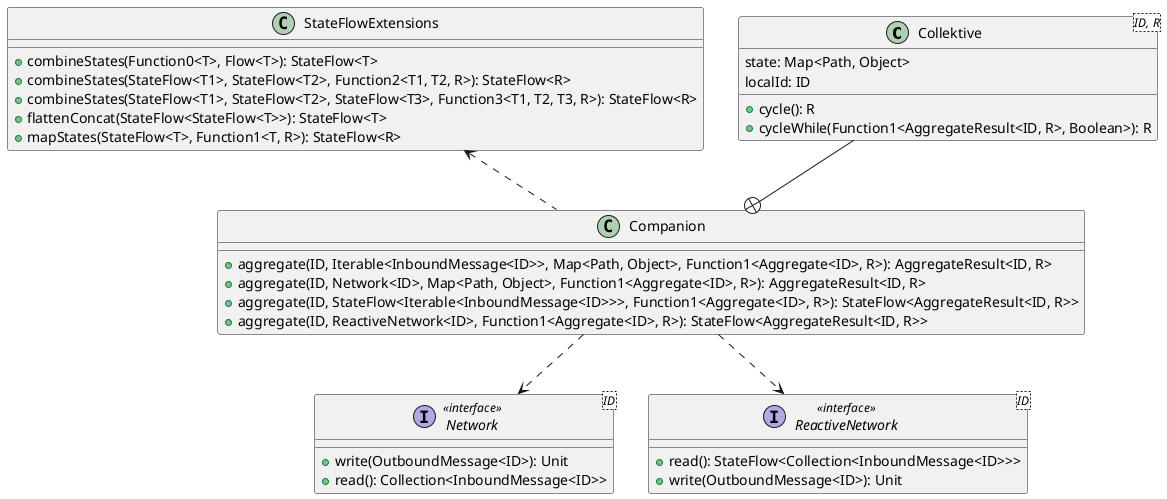 @startuml

class Collektive<ID, R> {
  + cycle(): R
  + cycleWhile(Function1<AggregateResult<ID, R>, Boolean>): R
   state: Map<Path, Object>
   localId: ID
}

class Companion {
  + aggregate(ID, Iterable<InboundMessage<ID>>, Map<Path, Object>, Function1<Aggregate<ID>, R>): AggregateResult<ID, R>
  + aggregate(ID, Network<ID>, Map<Path, Object>, Function1<Aggregate<ID>, R>): AggregateResult<ID, R>
  + aggregate(ID, StateFlow<Iterable<InboundMessage<ID>>>, Function1<Aggregate<ID>, R>): StateFlow<AggregateResult<ID, R>>
  + aggregate(ID, ReactiveNetwork<ID>, Function1<Aggregate<ID>, R>): StateFlow<AggregateResult<ID, R>>
}

interface Network<ID> << interface >> {
  + write(OutboundMessage<ID>): Unit
  + read(): Collection<InboundMessage<ID>>
}

interface ReactiveNetwork<ID> << interface >> {
  + read(): StateFlow<Collection<InboundMessage<ID>>>
  + write(OutboundMessage<ID>): Unit
}

class StateFlowExtensions {
  + combineStates(Function0<T>, Flow<T>): StateFlow<T>
  + combineStates(StateFlow<T1>, StateFlow<T2>, Function2<T1, T2, R>): StateFlow<R>
  + combineStates(StateFlow<T1>, StateFlow<T2>, StateFlow<T3>, Function3<T1, T2, T3, R>): StateFlow<R>
  + flattenConcat(StateFlow<StateFlow<T>>): StateFlow<T>
  + mapStates(StateFlow<T>, Function1<T, R>): StateFlow<R>
}

Collektive --+ Companion
Companion ..> Network
Companion ..> ReactiveNetwork
Companion .up.> StateFlowExtensions

@enduml
